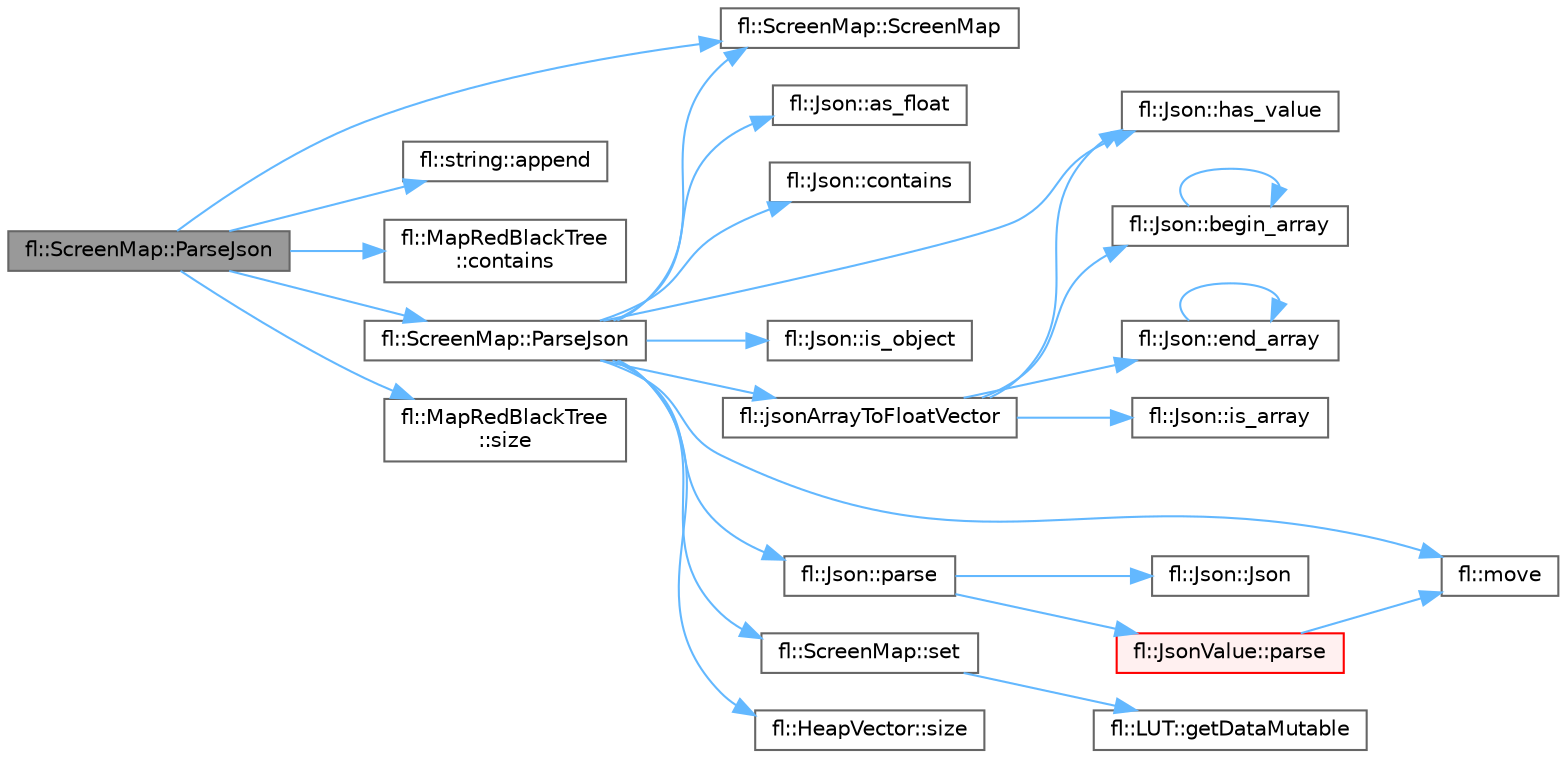 digraph "fl::ScreenMap::ParseJson"
{
 // INTERACTIVE_SVG=YES
 // LATEX_PDF_SIZE
  bgcolor="transparent";
  edge [fontname=Helvetica,fontsize=10,labelfontname=Helvetica,labelfontsize=10];
  node [fontname=Helvetica,fontsize=10,shape=box,height=0.2,width=0.4];
  rankdir="LR";
  Node1 [id="Node000001",label="fl::ScreenMap::ParseJson",height=0.2,width=0.4,color="gray40", fillcolor="grey60", style="filled", fontcolor="black",tooltip=" "];
  Node1 -> Node2 [id="edge1_Node000001_Node000002",color="steelblue1",style="solid",tooltip=" "];
  Node2 [id="Node000002",label="fl::ScreenMap::ScreenMap",height=0.2,width=0.4,color="grey40", fillcolor="white", style="filled",URL="$d2/d78/classfl_1_1_screen_map_a8875dd841783ec4816257ed74bd2afa0.html#a8875dd841783ec4816257ed74bd2afa0",tooltip=" "];
  Node1 -> Node3 [id="edge2_Node000001_Node000003",color="steelblue1",style="solid",tooltip=" "];
  Node3 [id="Node000003",label="fl::string::append",height=0.2,width=0.4,color="grey40", fillcolor="white", style="filled",URL="$d2/db2/classfl_1_1string_a78222786068d86a8463f4e408dc393eb.html#a78222786068d86a8463f4e408dc393eb",tooltip=" "];
  Node1 -> Node4 [id="edge3_Node000001_Node000004",color="steelblue1",style="solid",tooltip=" "];
  Node4 [id="Node000004",label="fl::MapRedBlackTree\l::contains",height=0.2,width=0.4,color="grey40", fillcolor="white", style="filled",URL="$de/dd4/classfl_1_1_map_red_black_tree_ab5f2f3a840b8d8b93cbb31d98c82a8ac.html#ab5f2f3a840b8d8b93cbb31d98c82a8ac",tooltip=" "];
  Node1 -> Node5 [id="edge4_Node000001_Node000005",color="steelblue1",style="solid",tooltip=" "];
  Node5 [id="Node000005",label="fl::ScreenMap::ParseJson",height=0.2,width=0.4,color="grey40", fillcolor="white", style="filled",URL="$d2/d78/classfl_1_1_screen_map_a00aec6179fcbe0275fe7ca8770540b3c.html#a00aec6179fcbe0275fe7ca8770540b3c",tooltip=" "];
  Node5 -> Node2 [id="edge5_Node000005_Node000002",color="steelblue1",style="solid",tooltip=" "];
  Node5 -> Node6 [id="edge6_Node000005_Node000006",color="steelblue1",style="solid",tooltip=" "];
  Node6 [id="Node000006",label="fl::Json::as_float",height=0.2,width=0.4,color="grey40", fillcolor="white", style="filled",URL="$d4/d13/classfl_1_1_json_aa2b73de0b59e53a7f1dbdaa84af3e70c.html#aa2b73de0b59e53a7f1dbdaa84af3e70c",tooltip=" "];
  Node5 -> Node7 [id="edge7_Node000005_Node000007",color="steelblue1",style="solid",tooltip=" "];
  Node7 [id="Node000007",label="fl::Json::contains",height=0.2,width=0.4,color="grey40", fillcolor="white", style="filled",URL="$d4/d13/classfl_1_1_json_a9236fb7918653680f37ce9c4cbf0dc2a.html#a9236fb7918653680f37ce9c4cbf0dc2a",tooltip=" "];
  Node5 -> Node8 [id="edge8_Node000005_Node000008",color="steelblue1",style="solid",tooltip=" "];
  Node8 [id="Node000008",label="fl::Json::has_value",height=0.2,width=0.4,color="grey40", fillcolor="white", style="filled",URL="$d4/d13/classfl_1_1_json_a3560bc2ec4a51342cfb5973e7abab0ae.html#a3560bc2ec4a51342cfb5973e7abab0ae",tooltip=" "];
  Node5 -> Node9 [id="edge9_Node000005_Node000009",color="steelblue1",style="solid",tooltip=" "];
  Node9 [id="Node000009",label="fl::Json::is_object",height=0.2,width=0.4,color="grey40", fillcolor="white", style="filled",URL="$d4/d13/classfl_1_1_json_aefc2c4f873e1b03d586af2c8dcf08b8e.html#aefc2c4f873e1b03d586af2c8dcf08b8e",tooltip=" "];
  Node5 -> Node10 [id="edge10_Node000005_Node000010",color="steelblue1",style="solid",tooltip=" "];
  Node10 [id="Node000010",label="fl::jsonArrayToFloatVector",height=0.2,width=0.4,color="grey40", fillcolor="white", style="filled",URL="$d4/d36/namespacefl_ad946c98e5290caafd99df20b190b657c.html#ad946c98e5290caafd99df20b190b657c",tooltip=" "];
  Node10 -> Node11 [id="edge11_Node000010_Node000011",color="steelblue1",style="solid",tooltip=" "];
  Node11 [id="Node000011",label="fl::Json::begin_array",height=0.2,width=0.4,color="grey40", fillcolor="white", style="filled",URL="$d4/d13/classfl_1_1_json_a3d249250bfc4213964277ea103c45f3e.html#a3d249250bfc4213964277ea103c45f3e",tooltip=" "];
  Node11 -> Node11 [id="edge12_Node000011_Node000011",color="steelblue1",style="solid",tooltip=" "];
  Node10 -> Node12 [id="edge13_Node000010_Node000012",color="steelblue1",style="solid",tooltip=" "];
  Node12 [id="Node000012",label="fl::Json::end_array",height=0.2,width=0.4,color="grey40", fillcolor="white", style="filled",URL="$d4/d13/classfl_1_1_json_a8da7b539979bc86f2f99576353f93306.html#a8da7b539979bc86f2f99576353f93306",tooltip=" "];
  Node12 -> Node12 [id="edge14_Node000012_Node000012",color="steelblue1",style="solid",tooltip=" "];
  Node10 -> Node8 [id="edge15_Node000010_Node000008",color="steelblue1",style="solid",tooltip=" "];
  Node10 -> Node13 [id="edge16_Node000010_Node000013",color="steelblue1",style="solid",tooltip=" "];
  Node13 [id="Node000013",label="fl::Json::is_array",height=0.2,width=0.4,color="grey40", fillcolor="white", style="filled",URL="$d4/d13/classfl_1_1_json_a00eda00b1da99d1db9ec08f63d82b892.html#a00eda00b1da99d1db9ec08f63d82b892",tooltip=" "];
  Node5 -> Node14 [id="edge17_Node000005_Node000014",color="steelblue1",style="solid",tooltip=" "];
  Node14 [id="Node000014",label="fl::move",height=0.2,width=0.4,color="grey40", fillcolor="white", style="filled",URL="$d4/d36/namespacefl_a0445ddcae69ac4e524ec18098eb84dbf.html#a0445ddcae69ac4e524ec18098eb84dbf",tooltip=" "];
  Node5 -> Node15 [id="edge18_Node000005_Node000015",color="steelblue1",style="solid",tooltip=" "];
  Node15 [id="Node000015",label="fl::Json::parse",height=0.2,width=0.4,color="grey40", fillcolor="white", style="filled",URL="$d4/d13/classfl_1_1_json_acba319cd1a600f1a88beeecab57d4e7c.html#acba319cd1a600f1a88beeecab57d4e7c",tooltip=" "];
  Node15 -> Node16 [id="edge19_Node000015_Node000016",color="steelblue1",style="solid",tooltip=" "];
  Node16 [id="Node000016",label="fl::Json::Json",height=0.2,width=0.4,color="grey40", fillcolor="white", style="filled",URL="$d4/d13/classfl_1_1_json_a91ccda816a6cc752c1ce0379579ab2f7.html#a91ccda816a6cc752c1ce0379579ab2f7",tooltip=" "];
  Node15 -> Node17 [id="edge20_Node000015_Node000017",color="steelblue1",style="solid",tooltip=" "];
  Node17 [id="Node000017",label="fl::JsonValue::parse",height=0.2,width=0.4,color="red", fillcolor="#FFF0F0", style="filled",URL="$da/dd6/structfl_1_1_json_value_a9015afeea1506f27937b06e8101377e7.html#a9015afeea1506f27937b06e8101377e7",tooltip=" "];
  Node17 -> Node14 [id="edge21_Node000017_Node000014",color="steelblue1",style="solid",tooltip=" "];
  Node5 -> Node22 [id="edge22_Node000005_Node000022",color="steelblue1",style="solid",tooltip=" "];
  Node22 [id="Node000022",label="fl::ScreenMap::set",height=0.2,width=0.4,color="grey40", fillcolor="white", style="filled",URL="$d2/d78/classfl_1_1_screen_map_a51b18d760799048d6551af6a28f0f1cf.html#a51b18d760799048d6551af6a28f0f1cf",tooltip=" "];
  Node22 -> Node23 [id="edge23_Node000022_Node000023",color="steelblue1",style="solid",tooltip=" "];
  Node23 [id="Node000023",label="fl::LUT::getDataMutable",height=0.2,width=0.4,color="grey40", fillcolor="white", style="filled",URL="$d6/d18/classfl_1_1_l_u_t_a2335f0dda4203113d90a21cec5f92351.html#a2335f0dda4203113d90a21cec5f92351",tooltip=" "];
  Node5 -> Node24 [id="edge24_Node000005_Node000024",color="steelblue1",style="solid",tooltip=" "];
  Node24 [id="Node000024",label="fl::HeapVector::size",height=0.2,width=0.4,color="grey40", fillcolor="white", style="filled",URL="$db/ddd/classfl_1_1_heap_vector_a9fb49716a8ac1d675acaf8405905d4b4.html#a9fb49716a8ac1d675acaf8405905d4b4",tooltip=" "];
  Node1 -> Node25 [id="edge25_Node000001_Node000025",color="steelblue1",style="solid",tooltip=" "];
  Node25 [id="Node000025",label="fl::MapRedBlackTree\l::size",height=0.2,width=0.4,color="grey40", fillcolor="white", style="filled",URL="$de/dd4/classfl_1_1_map_red_black_tree_a538aa34a32fcac8cc804a9b0ad2cb20a.html#a538aa34a32fcac8cc804a9b0ad2cb20a",tooltip=" "];
}
